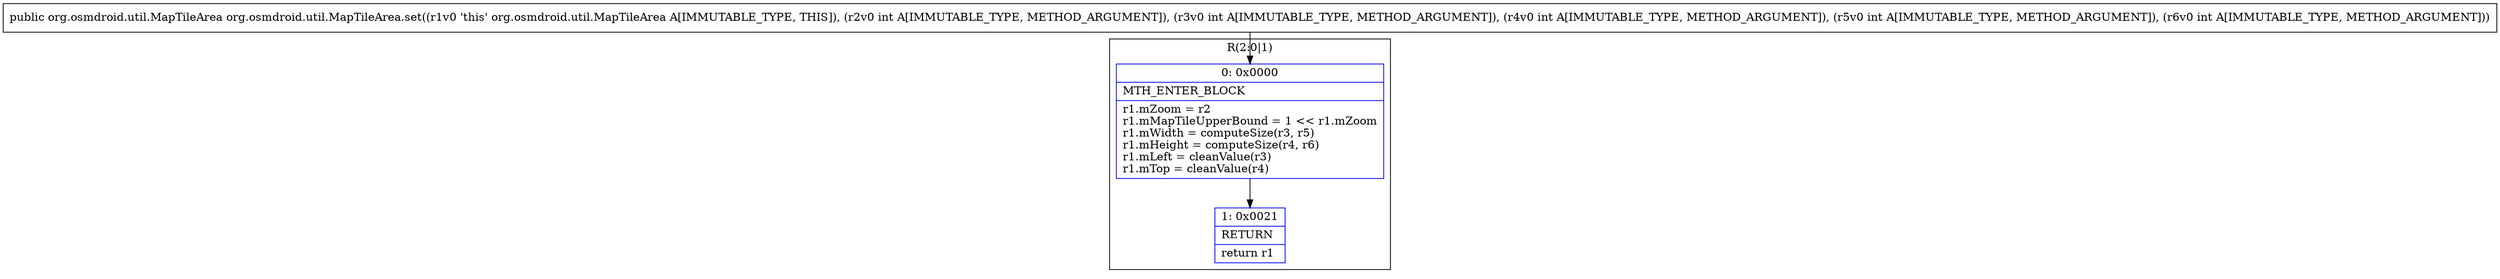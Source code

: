 digraph "CFG fororg.osmdroid.util.MapTileArea.set(IIIII)Lorg\/osmdroid\/util\/MapTileArea;" {
subgraph cluster_Region_2073325622 {
label = "R(2:0|1)";
node [shape=record,color=blue];
Node_0 [shape=record,label="{0\:\ 0x0000|MTH_ENTER_BLOCK\l|r1.mZoom = r2\lr1.mMapTileUpperBound = 1 \<\< r1.mZoom\lr1.mWidth = computeSize(r3, r5)\lr1.mHeight = computeSize(r4, r6)\lr1.mLeft = cleanValue(r3)\lr1.mTop = cleanValue(r4)\l}"];
Node_1 [shape=record,label="{1\:\ 0x0021|RETURN\l|return r1\l}"];
}
MethodNode[shape=record,label="{public org.osmdroid.util.MapTileArea org.osmdroid.util.MapTileArea.set((r1v0 'this' org.osmdroid.util.MapTileArea A[IMMUTABLE_TYPE, THIS]), (r2v0 int A[IMMUTABLE_TYPE, METHOD_ARGUMENT]), (r3v0 int A[IMMUTABLE_TYPE, METHOD_ARGUMENT]), (r4v0 int A[IMMUTABLE_TYPE, METHOD_ARGUMENT]), (r5v0 int A[IMMUTABLE_TYPE, METHOD_ARGUMENT]), (r6v0 int A[IMMUTABLE_TYPE, METHOD_ARGUMENT])) }"];
MethodNode -> Node_0;
Node_0 -> Node_1;
}

